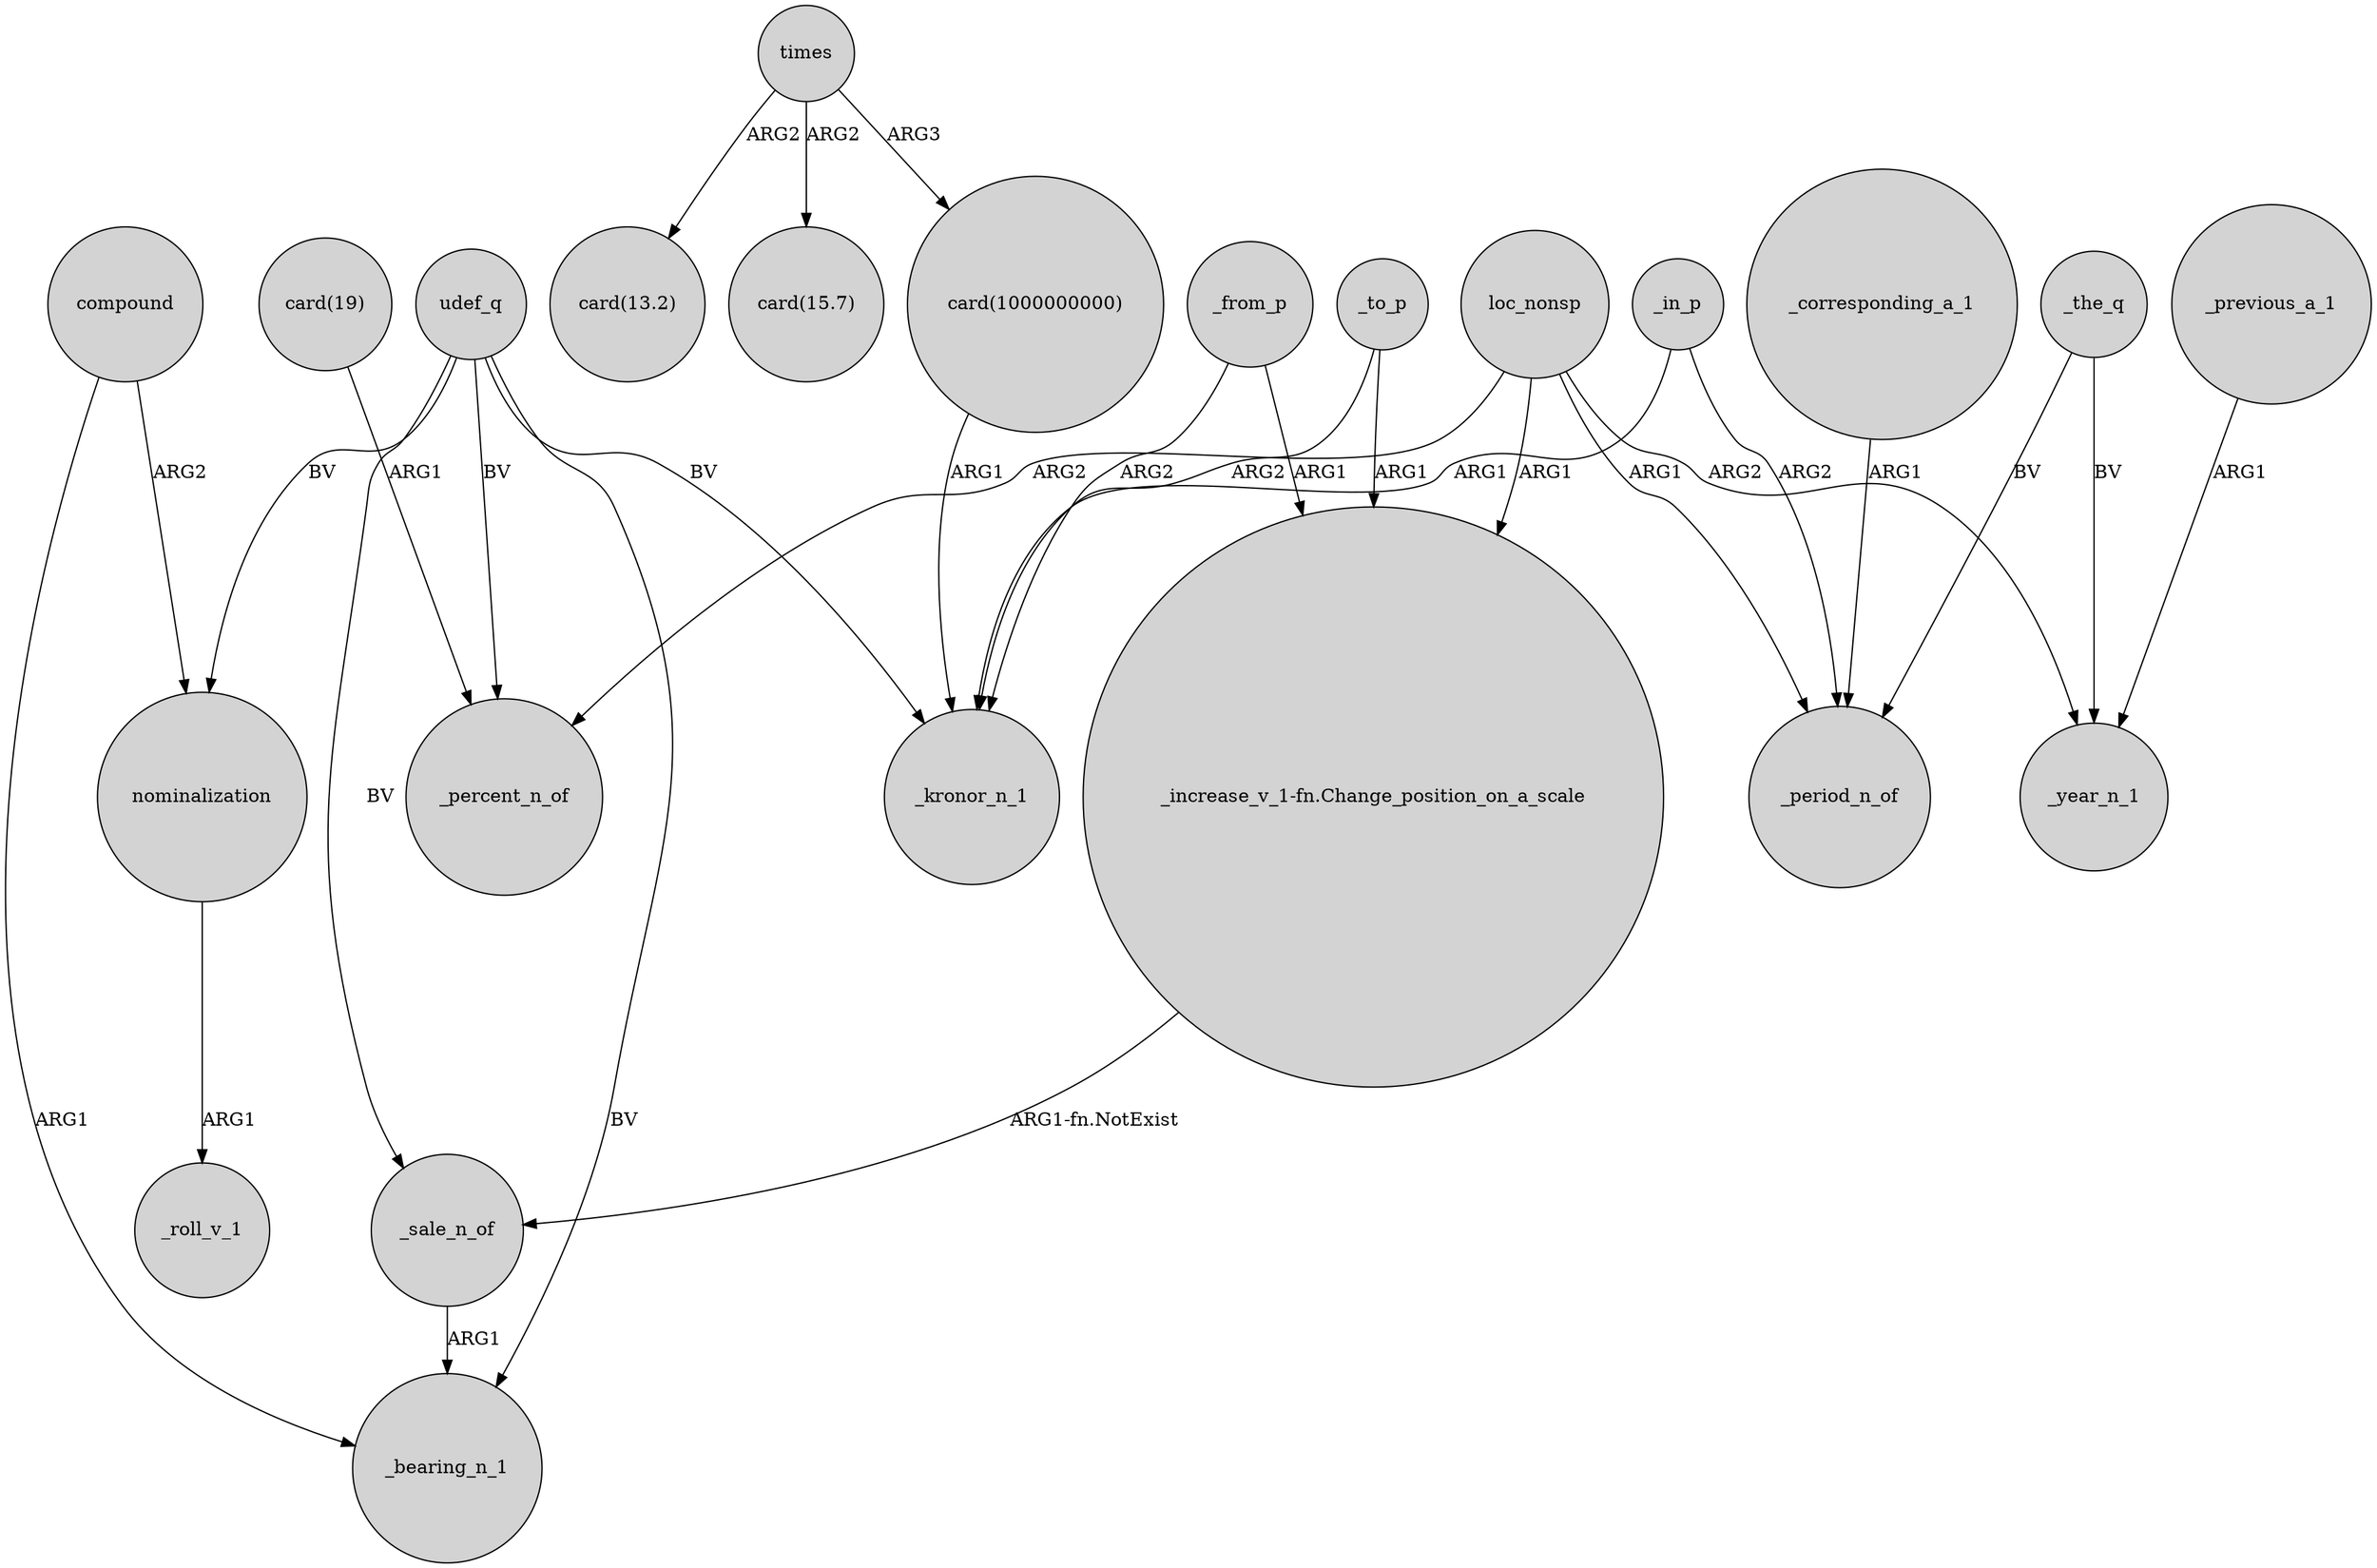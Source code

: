 digraph {
	node [shape=circle style=filled]
	_sale_n_of -> _bearing_n_1 [label=ARG1]
	"card(1000000000)" -> _kronor_n_1 [label=ARG1]
	_in_p -> _kronor_n_1 [label=ARG1]
	"card(19)" -> _percent_n_of [label=ARG1]
	times -> "card(13.2)" [label=ARG2]
	nominalization -> _roll_v_1 [label=ARG1]
	compound -> nominalization [label=ARG2]
	udef_q -> _bearing_n_1 [label=BV]
	loc_nonsp -> _period_n_of [label=ARG1]
	loc_nonsp -> "_increase_v_1-fn.Change_position_on_a_scale" [label=ARG1]
	times -> "card(1000000000)" [label=ARG3]
	_to_p -> "_increase_v_1-fn.Change_position_on_a_scale" [label=ARG1]
	_from_p -> _kronor_n_1 [label=ARG2]
	_the_q -> _period_n_of [label=BV]
	loc_nonsp -> _percent_n_of [label=ARG2]
	_to_p -> _kronor_n_1 [label=ARG2]
	_in_p -> _period_n_of [label=ARG2]
	loc_nonsp -> _year_n_1 [label=ARG2]
	_from_p -> "_increase_v_1-fn.Change_position_on_a_scale" [label=ARG1]
	times -> "card(15.7)" [label=ARG2]
	udef_q -> nominalization [label=BV]
	_the_q -> _year_n_1 [label=BV]
	udef_q -> _sale_n_of [label=BV]
	"_increase_v_1-fn.Change_position_on_a_scale" -> _sale_n_of [label="ARG1-fn.NotExist"]
	compound -> _bearing_n_1 [label=ARG1]
	udef_q -> _percent_n_of [label=BV]
	udef_q -> _kronor_n_1 [label=BV]
	_previous_a_1 -> _year_n_1 [label=ARG1]
	_corresponding_a_1 -> _period_n_of [label=ARG1]
}
